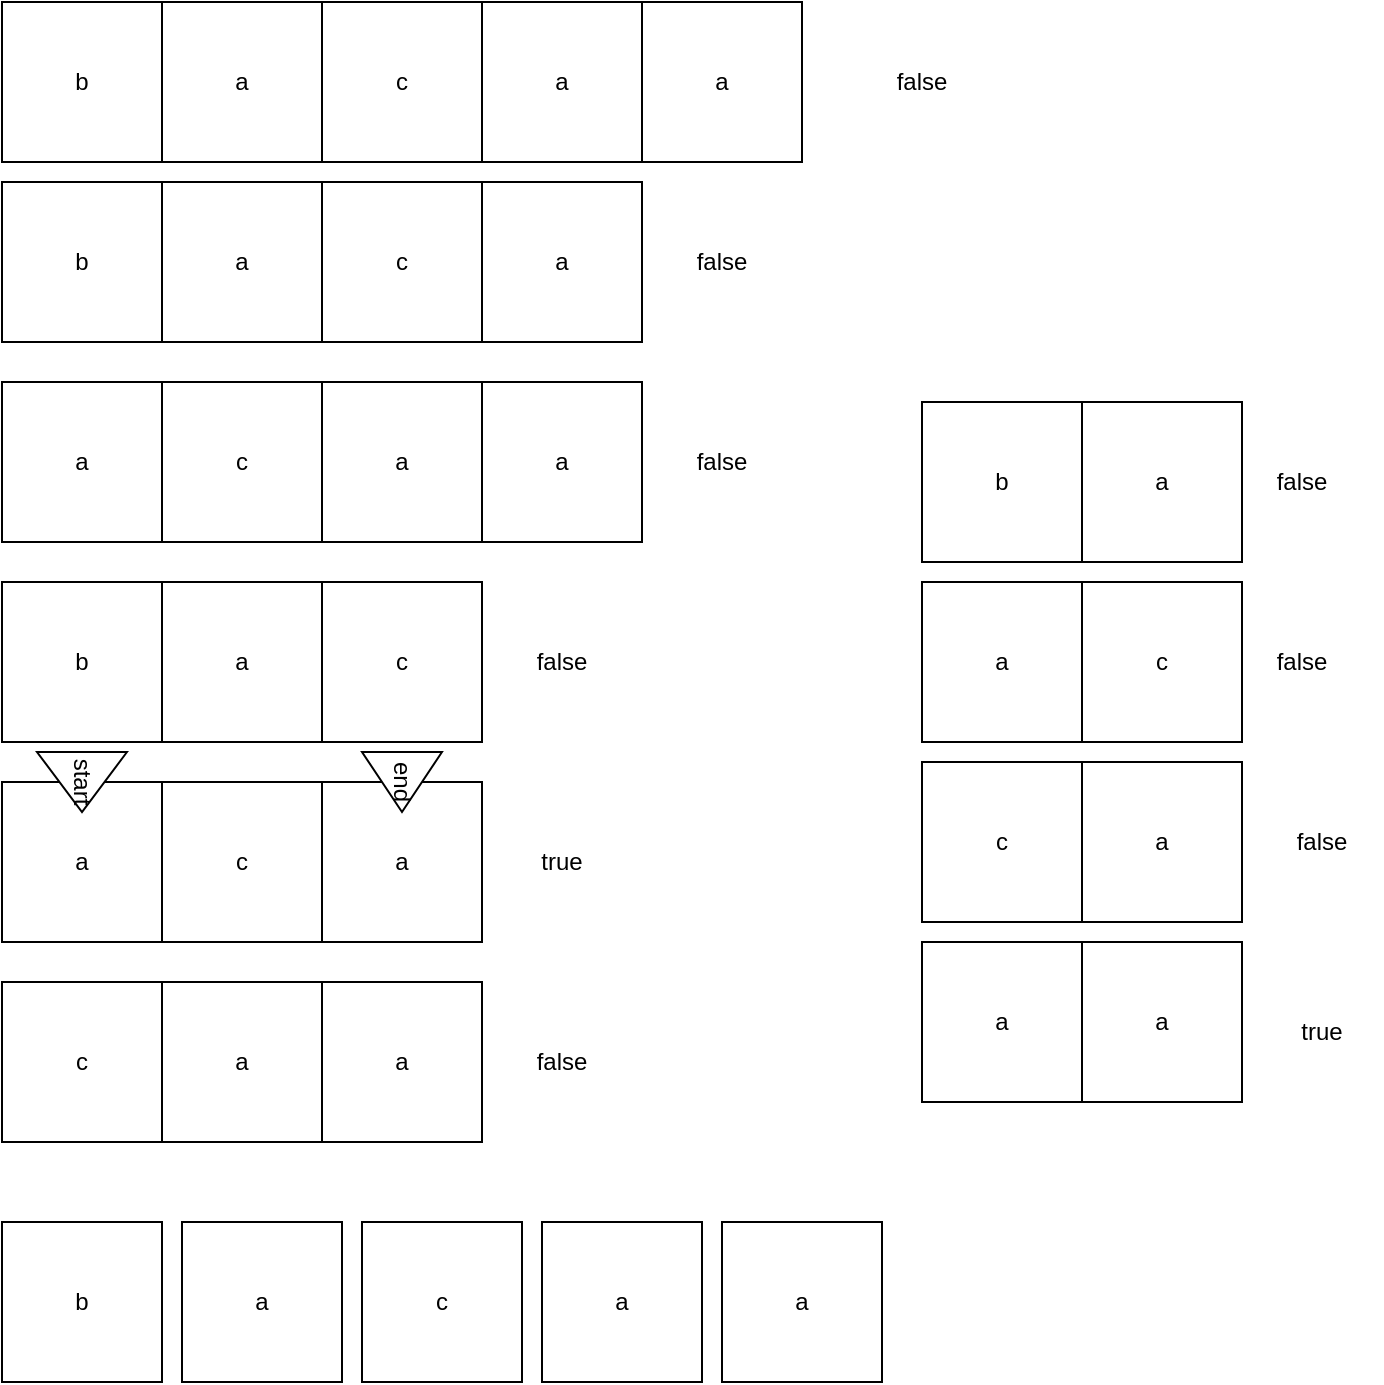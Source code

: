 <mxfile>
    <diagram id="IC270A94qIcjJtK1l19n" name="Page-1">
        <mxGraphModel dx="795" dy="692" grid="1" gridSize="10" guides="1" tooltips="1" connect="1" arrows="1" fold="1" page="1" pageScale="1" pageWidth="1200" pageHeight="1920" math="0" shadow="0">
            <root>
                <mxCell id="0"/>
                <mxCell id="1" parent="0"/>
                <mxCell id="3" value="b" style="whiteSpace=wrap;html=1;aspect=fixed;" vertex="1" parent="1">
                    <mxGeometry x="80" y="90" width="80" height="80" as="geometry"/>
                </mxCell>
                <mxCell id="4" value="a" style="whiteSpace=wrap;html=1;aspect=fixed;" vertex="1" parent="1">
                    <mxGeometry x="160" y="90" width="80" height="80" as="geometry"/>
                </mxCell>
                <mxCell id="7" value="a" style="whiteSpace=wrap;html=1;aspect=fixed;" vertex="1" parent="1">
                    <mxGeometry x="320" y="90" width="80" height="80" as="geometry"/>
                </mxCell>
                <mxCell id="8" value="c" style="whiteSpace=wrap;html=1;aspect=fixed;" vertex="1" parent="1">
                    <mxGeometry x="240" y="90" width="80" height="80" as="geometry"/>
                </mxCell>
                <mxCell id="29" value="a" style="whiteSpace=wrap;html=1;aspect=fixed;" vertex="1" parent="1">
                    <mxGeometry x="400" y="90" width="80" height="80" as="geometry"/>
                </mxCell>
                <mxCell id="30" value="b" style="whiteSpace=wrap;html=1;aspect=fixed;" vertex="1" parent="1">
                    <mxGeometry x="80" y="180" width="80" height="80" as="geometry"/>
                </mxCell>
                <mxCell id="31" value="a" style="whiteSpace=wrap;html=1;aspect=fixed;" vertex="1" parent="1">
                    <mxGeometry x="160" y="180" width="80" height="80" as="geometry"/>
                </mxCell>
                <mxCell id="32" value="a" style="whiteSpace=wrap;html=1;aspect=fixed;" vertex="1" parent="1">
                    <mxGeometry x="320" y="180" width="80" height="80" as="geometry"/>
                </mxCell>
                <mxCell id="33" value="c" style="whiteSpace=wrap;html=1;aspect=fixed;" vertex="1" parent="1">
                    <mxGeometry x="240" y="180" width="80" height="80" as="geometry"/>
                </mxCell>
                <mxCell id="34" value="b" style="whiteSpace=wrap;html=1;aspect=fixed;" vertex="1" parent="1">
                    <mxGeometry x="80" y="380" width="80" height="80" as="geometry"/>
                </mxCell>
                <mxCell id="35" value="a" style="whiteSpace=wrap;html=1;aspect=fixed;" vertex="1" parent="1">
                    <mxGeometry x="160" y="380" width="80" height="80" as="geometry"/>
                </mxCell>
                <mxCell id="36" value="c" style="whiteSpace=wrap;html=1;aspect=fixed;" vertex="1" parent="1">
                    <mxGeometry x="240" y="380" width="80" height="80" as="geometry"/>
                </mxCell>
                <mxCell id="37" value="b" style="whiteSpace=wrap;html=1;aspect=fixed;" vertex="1" parent="1">
                    <mxGeometry x="540" y="290" width="80" height="80" as="geometry"/>
                </mxCell>
                <mxCell id="38" value="a" style="whiteSpace=wrap;html=1;aspect=fixed;" vertex="1" parent="1">
                    <mxGeometry x="620" y="290" width="80" height="80" as="geometry"/>
                </mxCell>
                <mxCell id="41" value="a" style="whiteSpace=wrap;html=1;aspect=fixed;" vertex="1" parent="1">
                    <mxGeometry x="80" y="280" width="80" height="80" as="geometry"/>
                </mxCell>
                <mxCell id="42" value="a" style="whiteSpace=wrap;html=1;aspect=fixed;" vertex="1" parent="1">
                    <mxGeometry x="240" y="280" width="80" height="80" as="geometry"/>
                </mxCell>
                <mxCell id="43" value="c" style="whiteSpace=wrap;html=1;aspect=fixed;" vertex="1" parent="1">
                    <mxGeometry x="160" y="280" width="80" height="80" as="geometry"/>
                </mxCell>
                <mxCell id="44" value="a" style="whiteSpace=wrap;html=1;aspect=fixed;" vertex="1" parent="1">
                    <mxGeometry x="320" y="280" width="80" height="80" as="geometry"/>
                </mxCell>
                <mxCell id="45" value="a" style="whiteSpace=wrap;html=1;aspect=fixed;" vertex="1" parent="1">
                    <mxGeometry x="80" y="480" width="80" height="80" as="geometry"/>
                </mxCell>
                <mxCell id="46" value="a" style="whiteSpace=wrap;html=1;aspect=fixed;" vertex="1" parent="1">
                    <mxGeometry x="240" y="480" width="80" height="80" as="geometry"/>
                </mxCell>
                <mxCell id="47" value="c" style="whiteSpace=wrap;html=1;aspect=fixed;" vertex="1" parent="1">
                    <mxGeometry x="160" y="480" width="80" height="80" as="geometry"/>
                </mxCell>
                <mxCell id="48" value="a" style="whiteSpace=wrap;html=1;aspect=fixed;" vertex="1" parent="1">
                    <mxGeometry x="160" y="580" width="80" height="80" as="geometry"/>
                </mxCell>
                <mxCell id="49" value="c" style="whiteSpace=wrap;html=1;aspect=fixed;" vertex="1" parent="1">
                    <mxGeometry x="80" y="580" width="80" height="80" as="geometry"/>
                </mxCell>
                <mxCell id="50" value="a" style="whiteSpace=wrap;html=1;aspect=fixed;" vertex="1" parent="1">
                    <mxGeometry x="240" y="580" width="80" height="80" as="geometry"/>
                </mxCell>
                <mxCell id="51" value="a" style="whiteSpace=wrap;html=1;aspect=fixed;" vertex="1" parent="1">
                    <mxGeometry x="540" y="380" width="80" height="80" as="geometry"/>
                </mxCell>
                <mxCell id="52" value="c" style="whiteSpace=wrap;html=1;aspect=fixed;" vertex="1" parent="1">
                    <mxGeometry x="620" y="380" width="80" height="80" as="geometry"/>
                </mxCell>
                <mxCell id="53" value="a" style="whiteSpace=wrap;html=1;aspect=fixed;" vertex="1" parent="1">
                    <mxGeometry x="620" y="470" width="80" height="80" as="geometry"/>
                </mxCell>
                <mxCell id="54" value="c" style="whiteSpace=wrap;html=1;aspect=fixed;" vertex="1" parent="1">
                    <mxGeometry x="540" y="470" width="80" height="80" as="geometry"/>
                </mxCell>
                <mxCell id="55" value="a" style="whiteSpace=wrap;html=1;aspect=fixed;" vertex="1" parent="1">
                    <mxGeometry x="540" y="560" width="80" height="80" as="geometry"/>
                </mxCell>
                <mxCell id="56" value="a" style="whiteSpace=wrap;html=1;aspect=fixed;" vertex="1" parent="1">
                    <mxGeometry x="620" y="560" width="80" height="80" as="geometry"/>
                </mxCell>
                <mxCell id="57" value="b" style="whiteSpace=wrap;html=1;aspect=fixed;" vertex="1" parent="1">
                    <mxGeometry x="80" y="700" width="80" height="80" as="geometry"/>
                </mxCell>
                <mxCell id="58" value="a" style="whiteSpace=wrap;html=1;aspect=fixed;" vertex="1" parent="1">
                    <mxGeometry x="170" y="700" width="80" height="80" as="geometry"/>
                </mxCell>
                <mxCell id="59" value="a" style="whiteSpace=wrap;html=1;aspect=fixed;" vertex="1" parent="1">
                    <mxGeometry x="350" y="700" width="80" height="80" as="geometry"/>
                </mxCell>
                <mxCell id="60" value="c" style="whiteSpace=wrap;html=1;aspect=fixed;" vertex="1" parent="1">
                    <mxGeometry x="260" y="700" width="80" height="80" as="geometry"/>
                </mxCell>
                <mxCell id="61" value="a" style="whiteSpace=wrap;html=1;aspect=fixed;" vertex="1" parent="1">
                    <mxGeometry x="440" y="700" width="80" height="80" as="geometry"/>
                </mxCell>
                <mxCell id="62" value="start" style="triangle;whiteSpace=wrap;html=1;rotation=90;" vertex="1" parent="1">
                    <mxGeometry x="105" y="457.5" width="30" height="45" as="geometry"/>
                </mxCell>
                <mxCell id="63" value="end&lt;br&gt;" style="triangle;whiteSpace=wrap;html=1;rotation=90;" vertex="1" parent="1">
                    <mxGeometry x="265" y="460" width="30" height="40" as="geometry"/>
                </mxCell>
                <mxCell id="64" value="false" style="text;html=1;strokeColor=none;fillColor=none;align=center;verticalAlign=middle;whiteSpace=wrap;rounded=0;" vertex="1" parent="1">
                    <mxGeometry x="510" y="115" width="60" height="30" as="geometry"/>
                </mxCell>
                <mxCell id="65" value="false" style="text;html=1;strokeColor=none;fillColor=none;align=center;verticalAlign=middle;whiteSpace=wrap;rounded=0;" vertex="1" parent="1">
                    <mxGeometry x="330" y="605" width="60" height="30" as="geometry"/>
                </mxCell>
                <mxCell id="66" value="true" style="text;html=1;strokeColor=none;fillColor=none;align=center;verticalAlign=middle;whiteSpace=wrap;rounded=0;" vertex="1" parent="1">
                    <mxGeometry x="330" y="505" width="60" height="30" as="geometry"/>
                </mxCell>
                <mxCell id="67" value="false" style="text;html=1;strokeColor=none;fillColor=none;align=center;verticalAlign=middle;whiteSpace=wrap;rounded=0;" vertex="1" parent="1">
                    <mxGeometry x="330" y="405" width="60" height="30" as="geometry"/>
                </mxCell>
                <mxCell id="68" value="false" style="text;html=1;strokeColor=none;fillColor=none;align=center;verticalAlign=middle;whiteSpace=wrap;rounded=0;" vertex="1" parent="1">
                    <mxGeometry x="410" y="305" width="60" height="30" as="geometry"/>
                </mxCell>
                <mxCell id="69" value="false" style="text;html=1;strokeColor=none;fillColor=none;align=center;verticalAlign=middle;whiteSpace=wrap;rounded=0;" vertex="1" parent="1">
                    <mxGeometry x="410" y="205" width="60" height="30" as="geometry"/>
                </mxCell>
                <mxCell id="70" value="false" style="text;html=1;strokeColor=none;fillColor=none;align=center;verticalAlign=middle;whiteSpace=wrap;rounded=0;" vertex="1" parent="1">
                    <mxGeometry x="700" y="315" width="60" height="30" as="geometry"/>
                </mxCell>
                <mxCell id="71" value="false" style="text;html=1;strokeColor=none;fillColor=none;align=center;verticalAlign=middle;whiteSpace=wrap;rounded=0;" vertex="1" parent="1">
                    <mxGeometry x="700" y="405" width="60" height="30" as="geometry"/>
                </mxCell>
                <mxCell id="72" value="false" style="text;html=1;strokeColor=none;fillColor=none;align=center;verticalAlign=middle;whiteSpace=wrap;rounded=0;" vertex="1" parent="1">
                    <mxGeometry x="710" y="495" width="60" height="30" as="geometry"/>
                </mxCell>
                <mxCell id="73" value="true" style="text;html=1;strokeColor=none;fillColor=none;align=center;verticalAlign=middle;whiteSpace=wrap;rounded=0;" vertex="1" parent="1">
                    <mxGeometry x="710" y="590" width="60" height="30" as="geometry"/>
                </mxCell>
            </root>
        </mxGraphModel>
    </diagram>
</mxfile>